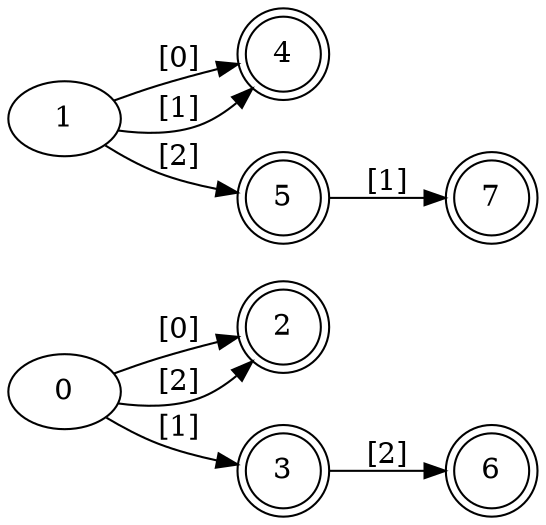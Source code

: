 digraph DFA {
rankdir = LR
2 [shape = doublecircle]
3 [shape = doublecircle]
4 [shape = doublecircle]
5 [shape = doublecircle]
6 [shape = doublecircle]
7 [shape = doublecircle]
0 -> 2 [label="[0]"]
0 -> 3 [label="[1]"]
0 -> 2 [label="[2]"]
1 -> 4 [label="[0]"]
1 -> 4 [label="[1]"]
1 -> 5 [label="[2]"]
3 -> 6 [label="[2]"]
5 -> 7 [label="[1]"]
}

